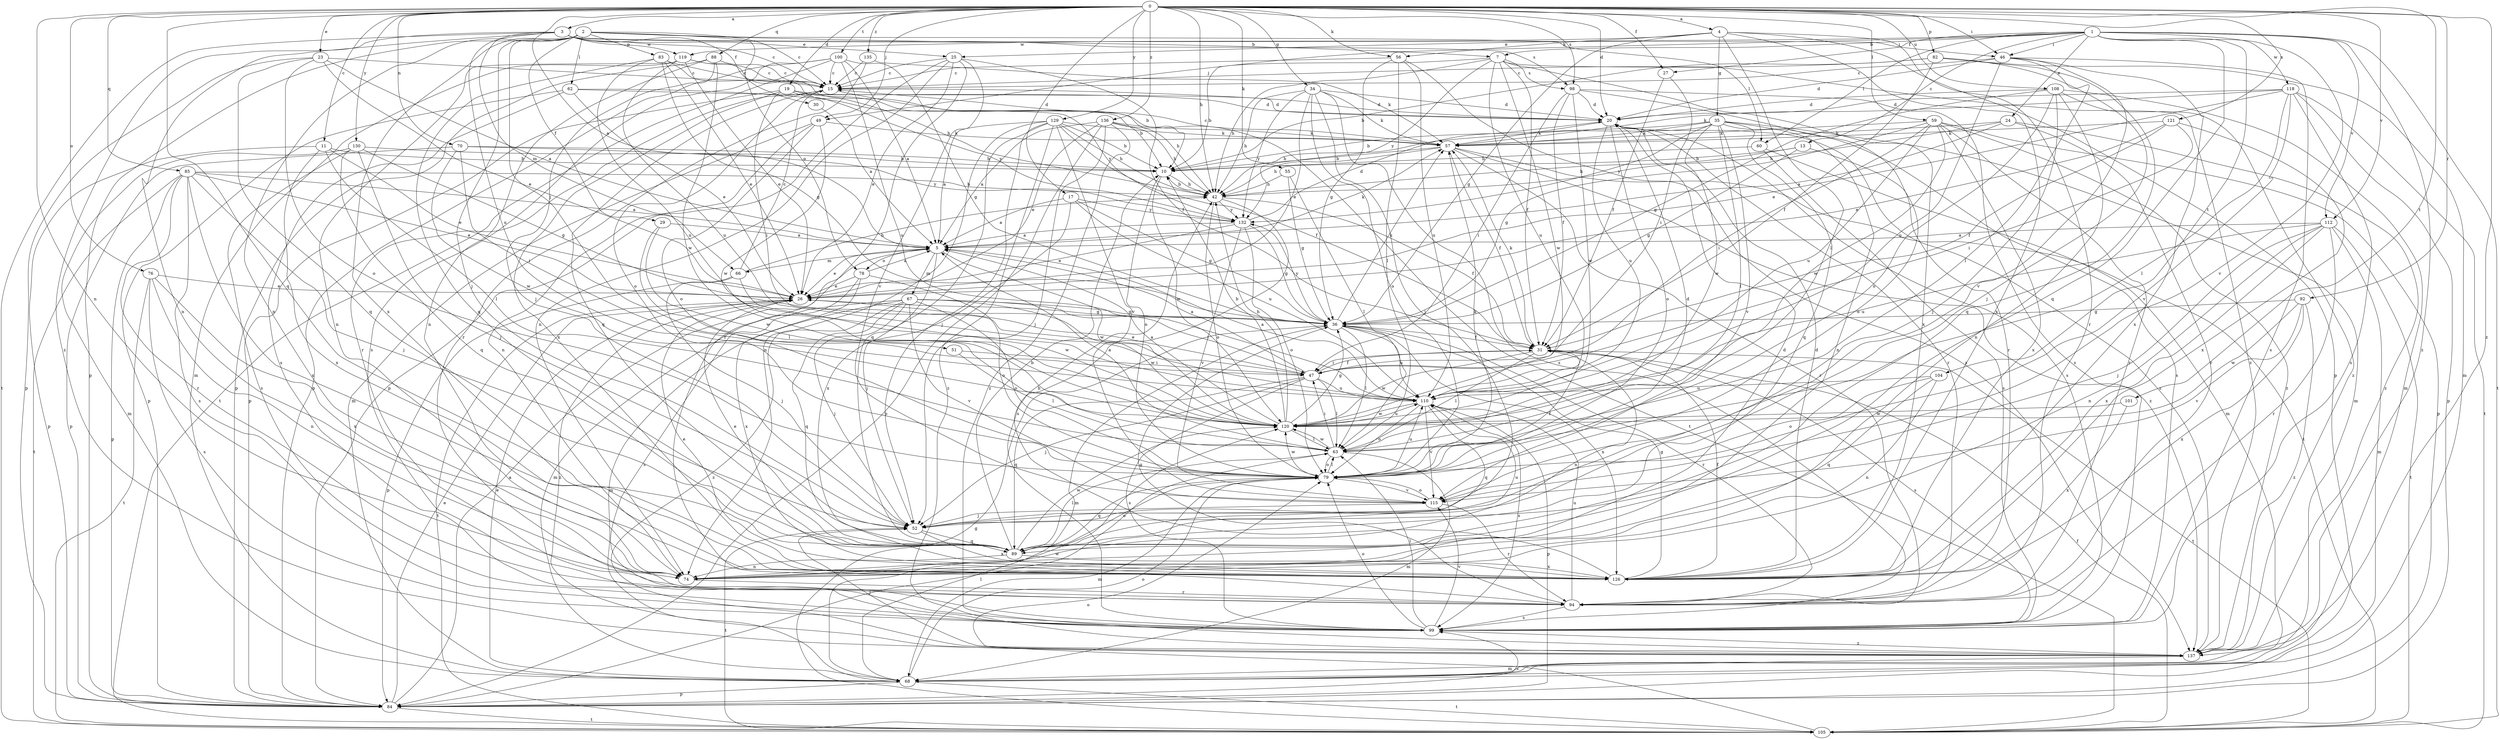 strict digraph  {
0;
1;
2;
3;
4;
5;
7;
10;
11;
13;
15;
17;
19;
20;
23;
24;
25;
26;
27;
29;
30;
31;
34;
35;
36;
42;
46;
47;
49;
51;
52;
55;
56;
57;
59;
60;
62;
63;
66;
67;
68;
70;
74;
76;
78;
79;
82;
83;
84;
85;
88;
89;
92;
94;
98;
99;
100;
101;
104;
105;
108;
110;
112;
115;
118;
119;
120;
121;
126;
129;
130;
132;
135;
136;
137;
0 -> 3  [label=a];
0 -> 4  [label=a];
0 -> 5  [label=a];
0 -> 11  [label=c];
0 -> 17  [label=d];
0 -> 19  [label=d];
0 -> 20  [label=d];
0 -> 23  [label=e];
0 -> 27  [label=f];
0 -> 34  [label=g];
0 -> 42  [label=h];
0 -> 46  [label=i];
0 -> 49  [label=j];
0 -> 55  [label=k];
0 -> 56  [label=k];
0 -> 59  [label=l];
0 -> 70  [label=n];
0 -> 74  [label=n];
0 -> 76  [label=o];
0 -> 82  [label=p];
0 -> 85  [label=q];
0 -> 88  [label=q];
0 -> 89  [label=q];
0 -> 92  [label=r];
0 -> 98  [label=s];
0 -> 100  [label=t];
0 -> 101  [label=t];
0 -> 108  [label=u];
0 -> 112  [label=v];
0 -> 121  [label=x];
0 -> 129  [label=y];
0 -> 130  [label=y];
0 -> 135  [label=z];
0 -> 136  [label=z];
0 -> 137  [label=z];
1 -> 7  [label=b];
1 -> 13  [label=c];
1 -> 24  [label=e];
1 -> 25  [label=e];
1 -> 27  [label=f];
1 -> 46  [label=i];
1 -> 49  [label=j];
1 -> 60  [label=l];
1 -> 89  [label=q];
1 -> 104  [label=t];
1 -> 105  [label=t];
1 -> 112  [label=v];
1 -> 115  [label=v];
1 -> 118  [label=w];
1 -> 137  [label=z];
2 -> 7  [label=b];
2 -> 15  [label=c];
2 -> 29  [label=f];
2 -> 51  [label=j];
2 -> 52  [label=j];
2 -> 60  [label=l];
2 -> 62  [label=l];
2 -> 74  [label=n];
2 -> 78  [label=o];
2 -> 83  [label=p];
2 -> 84  [label=p];
2 -> 126  [label=x];
3 -> 15  [label=c];
3 -> 25  [label=e];
3 -> 30  [label=f];
3 -> 46  [label=i];
3 -> 66  [label=m];
3 -> 74  [label=n];
3 -> 98  [label=s];
3 -> 105  [label=t];
3 -> 110  [label=u];
3 -> 119  [label=w];
3 -> 137  [label=z];
4 -> 35  [label=g];
4 -> 36  [label=g];
4 -> 56  [label=k];
4 -> 63  [label=l];
4 -> 84  [label=p];
4 -> 94  [label=r];
4 -> 119  [label=w];
4 -> 126  [label=x];
5 -> 26  [label=e];
5 -> 52  [label=j];
5 -> 57  [label=k];
5 -> 66  [label=m];
5 -> 67  [label=m];
5 -> 78  [label=o];
5 -> 120  [label=w];
7 -> 10  [label=b];
7 -> 31  [label=f];
7 -> 42  [label=h];
7 -> 98  [label=s];
7 -> 110  [label=u];
7 -> 120  [label=w];
7 -> 126  [label=x];
7 -> 132  [label=y];
7 -> 137  [label=z];
10 -> 42  [label=h];
10 -> 79  [label=o];
10 -> 120  [label=w];
11 -> 10  [label=b];
11 -> 26  [label=e];
11 -> 63  [label=l];
11 -> 84  [label=p];
11 -> 126  [label=x];
13 -> 10  [label=b];
13 -> 36  [label=g];
13 -> 42  [label=h];
13 -> 79  [label=o];
15 -> 20  [label=d];
15 -> 79  [label=o];
15 -> 89  [label=q];
15 -> 94  [label=r];
15 -> 132  [label=y];
17 -> 5  [label=a];
17 -> 36  [label=g];
17 -> 110  [label=u];
17 -> 126  [label=x];
17 -> 132  [label=y];
19 -> 20  [label=d];
19 -> 42  [label=h];
19 -> 47  [label=i];
19 -> 84  [label=p];
19 -> 126  [label=x];
19 -> 132  [label=y];
20 -> 57  [label=k];
20 -> 79  [label=o];
20 -> 94  [label=r];
20 -> 99  [label=s];
20 -> 110  [label=u];
20 -> 137  [label=z];
23 -> 5  [label=a];
23 -> 15  [label=c];
23 -> 26  [label=e];
23 -> 79  [label=o];
23 -> 84  [label=p];
23 -> 89  [label=q];
24 -> 5  [label=a];
24 -> 42  [label=h];
24 -> 57  [label=k];
24 -> 94  [label=r];
24 -> 137  [label=z];
25 -> 15  [label=c];
25 -> 26  [label=e];
25 -> 31  [label=f];
25 -> 74  [label=n];
25 -> 84  [label=p];
25 -> 94  [label=r];
25 -> 115  [label=v];
26 -> 36  [label=g];
26 -> 105  [label=t];
26 -> 137  [label=z];
27 -> 31  [label=f];
27 -> 47  [label=i];
29 -> 5  [label=a];
29 -> 63  [label=l];
29 -> 120  [label=w];
30 -> 5  [label=a];
31 -> 47  [label=i];
31 -> 57  [label=k];
31 -> 63  [label=l];
31 -> 74  [label=n];
31 -> 99  [label=s];
31 -> 105  [label=t];
31 -> 120  [label=w];
34 -> 20  [label=d];
34 -> 26  [label=e];
34 -> 42  [label=h];
34 -> 52  [label=j];
34 -> 57  [label=k];
34 -> 79  [label=o];
34 -> 99  [label=s];
34 -> 132  [label=y];
35 -> 10  [label=b];
35 -> 42  [label=h];
35 -> 57  [label=k];
35 -> 63  [label=l];
35 -> 68  [label=m];
35 -> 74  [label=n];
35 -> 89  [label=q];
35 -> 99  [label=s];
35 -> 115  [label=v];
35 -> 120  [label=w];
35 -> 132  [label=y];
36 -> 31  [label=f];
36 -> 57  [label=k];
36 -> 63  [label=l];
36 -> 68  [label=m];
36 -> 94  [label=r];
36 -> 110  [label=u];
36 -> 126  [label=x];
36 -> 132  [label=y];
42 -> 10  [label=b];
42 -> 31  [label=f];
42 -> 79  [label=o];
42 -> 99  [label=s];
42 -> 132  [label=y];
46 -> 15  [label=c];
46 -> 20  [label=d];
46 -> 63  [label=l];
46 -> 99  [label=s];
46 -> 110  [label=u];
46 -> 115  [label=v];
46 -> 126  [label=x];
47 -> 5  [label=a];
47 -> 26  [label=e];
47 -> 31  [label=f];
47 -> 52  [label=j];
47 -> 63  [label=l];
47 -> 89  [label=q];
47 -> 99  [label=s];
47 -> 110  [label=u];
49 -> 57  [label=k];
49 -> 68  [label=m];
49 -> 74  [label=n];
49 -> 79  [label=o];
49 -> 120  [label=w];
51 -> 47  [label=i];
51 -> 63  [label=l];
52 -> 89  [label=q];
52 -> 105  [label=t];
52 -> 126  [label=x];
55 -> 36  [label=g];
55 -> 42  [label=h];
55 -> 63  [label=l];
56 -> 15  [label=c];
56 -> 36  [label=g];
56 -> 63  [label=l];
56 -> 110  [label=u];
56 -> 137  [label=z];
57 -> 10  [label=b];
57 -> 15  [label=c];
57 -> 31  [label=f];
57 -> 42  [label=h];
57 -> 94  [label=r];
57 -> 105  [label=t];
57 -> 137  [label=z];
59 -> 36  [label=g];
59 -> 47  [label=i];
59 -> 57  [label=k];
59 -> 84  [label=p];
59 -> 94  [label=r];
59 -> 110  [label=u];
59 -> 120  [label=w];
59 -> 126  [label=x];
59 -> 137  [label=z];
60 -> 10  [label=b];
60 -> 68  [label=m];
60 -> 99  [label=s];
62 -> 10  [label=b];
62 -> 20  [label=d];
62 -> 26  [label=e];
62 -> 84  [label=p];
62 -> 99  [label=s];
63 -> 5  [label=a];
63 -> 47  [label=i];
63 -> 68  [label=m];
63 -> 79  [label=o];
63 -> 120  [label=w];
66 -> 15  [label=c];
66 -> 42  [label=h];
66 -> 52  [label=j];
66 -> 84  [label=p];
66 -> 120  [label=w];
67 -> 36  [label=g];
67 -> 47  [label=i];
67 -> 52  [label=j];
67 -> 68  [label=m];
67 -> 79  [label=o];
67 -> 89  [label=q];
67 -> 99  [label=s];
67 -> 115  [label=v];
67 -> 120  [label=w];
67 -> 137  [label=z];
68 -> 26  [label=e];
68 -> 79  [label=o];
68 -> 84  [label=p];
68 -> 105  [label=t];
68 -> 120  [label=w];
70 -> 10  [label=b];
70 -> 47  [label=i];
70 -> 84  [label=p];
70 -> 120  [label=w];
70 -> 132  [label=y];
74 -> 20  [label=d];
74 -> 94  [label=r];
76 -> 26  [label=e];
76 -> 74  [label=n];
76 -> 99  [label=s];
76 -> 105  [label=t];
76 -> 126  [label=x];
78 -> 5  [label=a];
78 -> 26  [label=e];
78 -> 68  [label=m];
78 -> 79  [label=o];
78 -> 126  [label=x];
79 -> 20  [label=d];
79 -> 31  [label=f];
79 -> 57  [label=k];
79 -> 63  [label=l];
79 -> 68  [label=m];
79 -> 89  [label=q];
79 -> 110  [label=u];
79 -> 115  [label=v];
79 -> 120  [label=w];
82 -> 10  [label=b];
82 -> 15  [label=c];
82 -> 31  [label=f];
82 -> 52  [label=j];
82 -> 68  [label=m];
82 -> 89  [label=q];
83 -> 15  [label=c];
83 -> 26  [label=e];
83 -> 36  [label=g];
83 -> 42  [label=h];
83 -> 89  [label=q];
83 -> 110  [label=u];
84 -> 5  [label=a];
84 -> 26  [label=e];
84 -> 63  [label=l];
84 -> 99  [label=s];
84 -> 105  [label=t];
85 -> 5  [label=a];
85 -> 26  [label=e];
85 -> 42  [label=h];
85 -> 52  [label=j];
85 -> 84  [label=p];
85 -> 94  [label=r];
85 -> 99  [label=s];
85 -> 105  [label=t];
85 -> 126  [label=x];
88 -> 15  [label=c];
88 -> 52  [label=j];
88 -> 74  [label=n];
88 -> 84  [label=p];
88 -> 120  [label=w];
89 -> 10  [label=b];
89 -> 26  [label=e];
89 -> 63  [label=l];
89 -> 74  [label=n];
89 -> 79  [label=o];
89 -> 110  [label=u];
89 -> 120  [label=w];
89 -> 126  [label=x];
92 -> 36  [label=g];
92 -> 115  [label=v];
92 -> 120  [label=w];
92 -> 126  [label=x];
92 -> 137  [label=z];
94 -> 36  [label=g];
94 -> 99  [label=s];
94 -> 110  [label=u];
98 -> 20  [label=d];
98 -> 31  [label=f];
98 -> 47  [label=i];
98 -> 94  [label=r];
98 -> 99  [label=s];
98 -> 120  [label=w];
99 -> 63  [label=l];
99 -> 79  [label=o];
99 -> 115  [label=v];
99 -> 137  [label=z];
100 -> 5  [label=a];
100 -> 15  [label=c];
100 -> 36  [label=g];
100 -> 84  [label=p];
100 -> 99  [label=s];
100 -> 105  [label=t];
100 -> 110  [label=u];
101 -> 120  [label=w];
101 -> 126  [label=x];
104 -> 74  [label=n];
104 -> 79  [label=o];
104 -> 89  [label=q];
104 -> 110  [label=u];
105 -> 31  [label=f];
105 -> 36  [label=g];
105 -> 79  [label=o];
108 -> 20  [label=d];
108 -> 36  [label=g];
108 -> 52  [label=j];
108 -> 68  [label=m];
108 -> 74  [label=n];
108 -> 79  [label=o];
108 -> 137  [label=z];
110 -> 5  [label=a];
110 -> 79  [label=o];
110 -> 84  [label=p];
110 -> 89  [label=q];
110 -> 99  [label=s];
110 -> 115  [label=v];
110 -> 120  [label=w];
112 -> 5  [label=a];
112 -> 52  [label=j];
112 -> 68  [label=m];
112 -> 74  [label=n];
112 -> 94  [label=r];
112 -> 105  [label=t];
112 -> 110  [label=u];
112 -> 126  [label=x];
115 -> 52  [label=j];
115 -> 79  [label=o];
115 -> 94  [label=r];
118 -> 20  [label=d];
118 -> 26  [label=e];
118 -> 57  [label=k];
118 -> 63  [label=l];
118 -> 84  [label=p];
118 -> 99  [label=s];
118 -> 105  [label=t];
118 -> 115  [label=v];
119 -> 10  [label=b];
119 -> 15  [label=c];
119 -> 26  [label=e];
119 -> 68  [label=m];
119 -> 74  [label=n];
119 -> 110  [label=u];
120 -> 5  [label=a];
120 -> 10  [label=b];
120 -> 36  [label=g];
120 -> 42  [label=h];
120 -> 63  [label=l];
120 -> 110  [label=u];
121 -> 26  [label=e];
121 -> 31  [label=f];
121 -> 47  [label=i];
121 -> 57  [label=k];
121 -> 126  [label=x];
126 -> 20  [label=d];
126 -> 26  [label=e];
126 -> 31  [label=f];
126 -> 36  [label=g];
126 -> 42  [label=h];
129 -> 5  [label=a];
129 -> 10  [label=b];
129 -> 31  [label=f];
129 -> 42  [label=h];
129 -> 52  [label=j];
129 -> 57  [label=k];
129 -> 74  [label=n];
129 -> 89  [label=q];
129 -> 115  [label=v];
129 -> 137  [label=z];
130 -> 10  [label=b];
130 -> 36  [label=g];
130 -> 52  [label=j];
130 -> 68  [label=m];
130 -> 89  [label=q];
130 -> 99  [label=s];
132 -> 5  [label=a];
132 -> 20  [label=d];
132 -> 26  [label=e];
132 -> 36  [label=g];
132 -> 79  [label=o];
132 -> 115  [label=v];
135 -> 15  [label=c];
135 -> 57  [label=k];
135 -> 94  [label=r];
136 -> 5  [label=a];
136 -> 26  [label=e];
136 -> 42  [label=h];
136 -> 52  [label=j];
136 -> 57  [label=k];
136 -> 84  [label=p];
136 -> 105  [label=t];
136 -> 137  [label=z];
137 -> 52  [label=j];
137 -> 68  [label=m];
}
